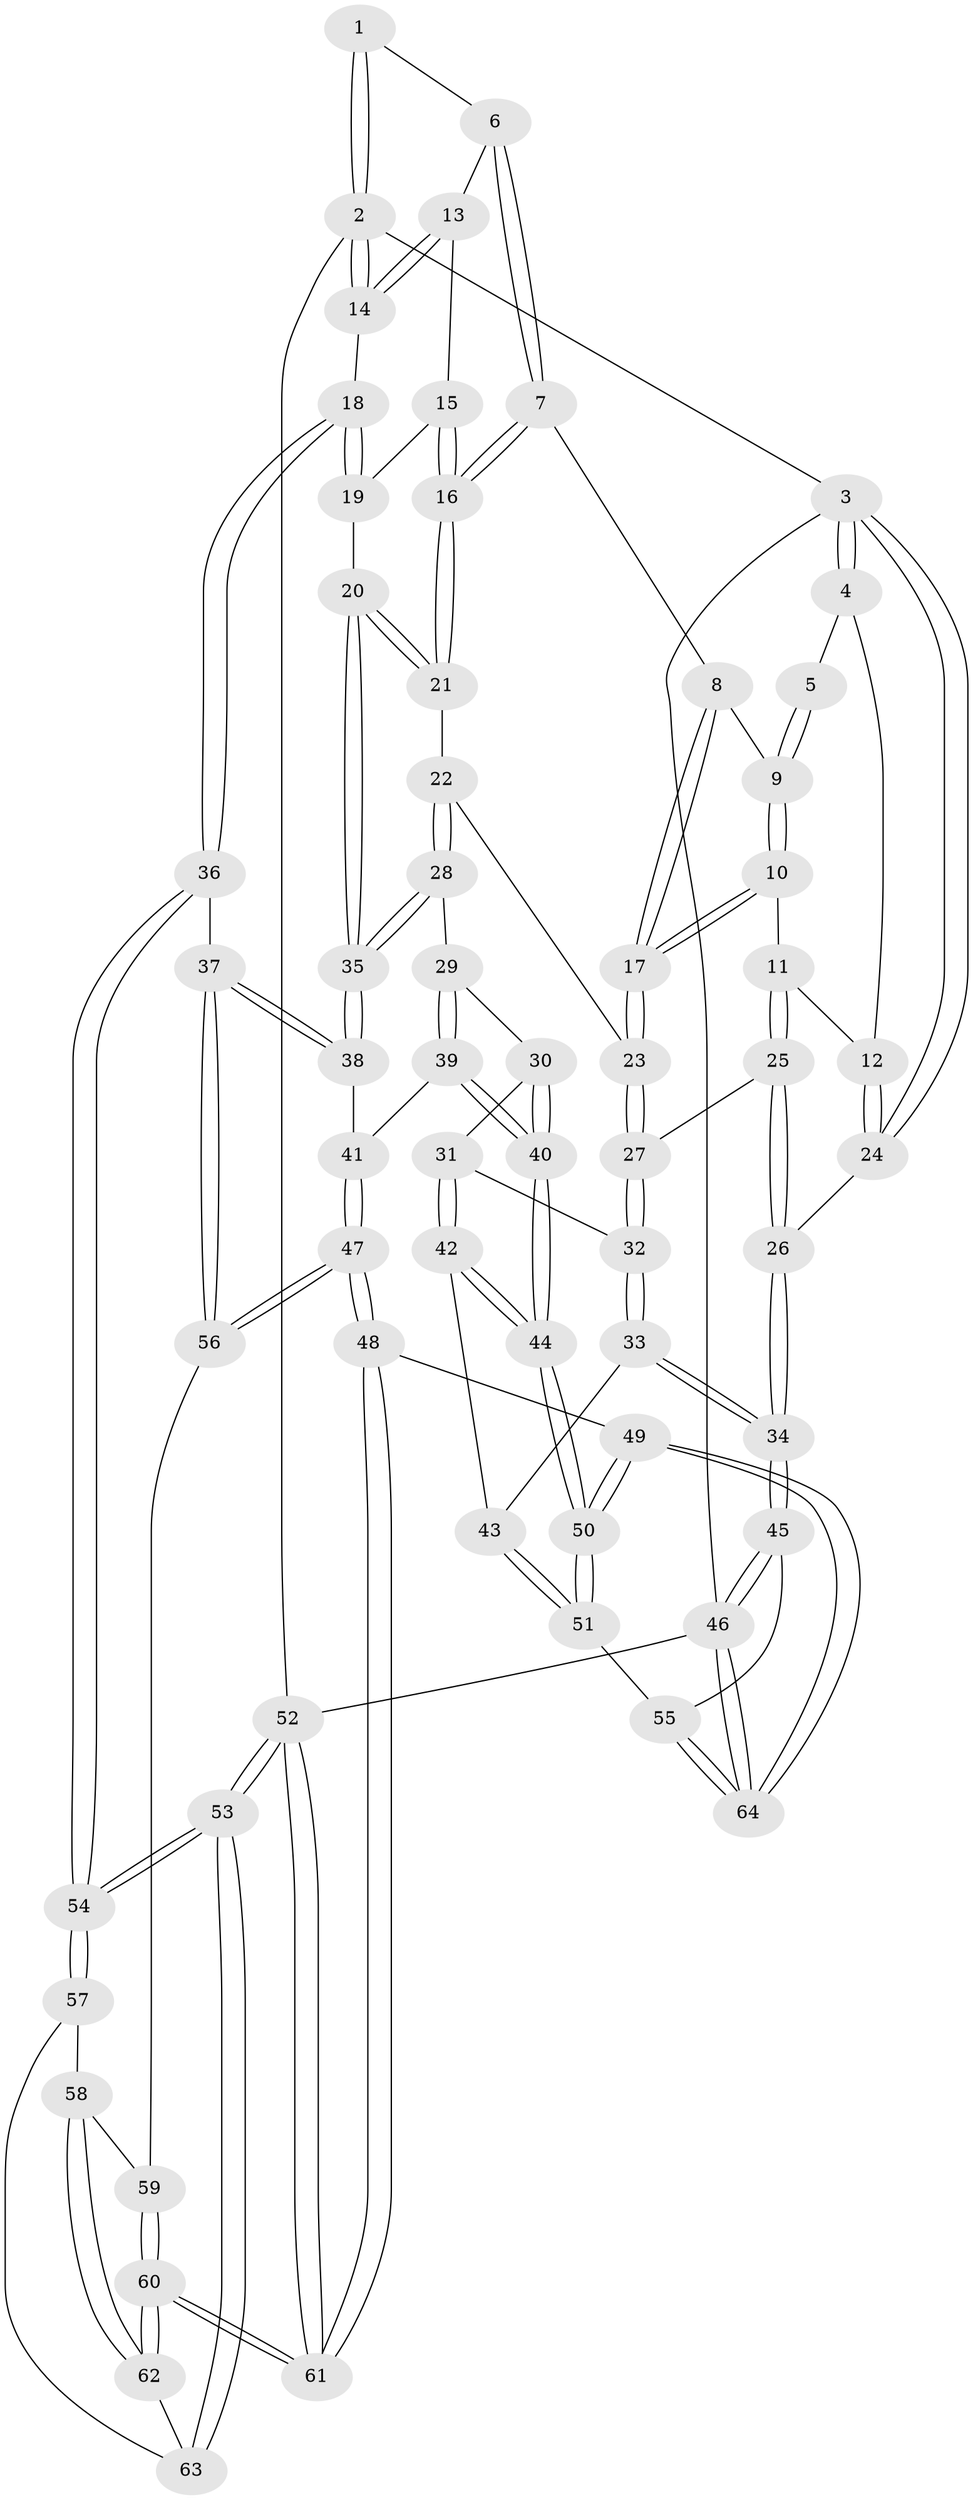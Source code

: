 // coarse degree distribution, {3: 0.21621621621621623, 6: 0.05405405405405406, 4: 0.5135135135135135, 5: 0.21621621621621623}
// Generated by graph-tools (version 1.1) at 2025/42/03/06/25 10:42:28]
// undirected, 64 vertices, 157 edges
graph export_dot {
graph [start="1"]
  node [color=gray90,style=filled];
  1 [pos="+0.6043763003161912+0"];
  2 [pos="+1+0"];
  3 [pos="+0+0"];
  4 [pos="+0+0"];
  5 [pos="+0.31311010314610777+0"];
  6 [pos="+0.6398241033969895+0.17489258648835762"];
  7 [pos="+0.5911881628479728+0.3052381305630323"];
  8 [pos="+0.4825921051394439+0.2769306926891431"];
  9 [pos="+0.29216615197760215+0.14622709347358212"];
  10 [pos="+0.2107537417699031+0.31254938388556525"];
  11 [pos="+0.16836390552040872+0.31182404375871414"];
  12 [pos="+0.15924303971027018+0.30772194138527115"];
  13 [pos="+0.8423377845569017+0.24376534540552627"];
  14 [pos="+1+0"];
  15 [pos="+0.8408441076661473+0.2953076916525685"];
  16 [pos="+0.606665533412169+0.4354509583282033"];
  17 [pos="+0.2686169354884097+0.4102963037669206"];
  18 [pos="+1+0.559918435249859"];
  19 [pos="+0.8701870575788722+0.3598922412562822"];
  20 [pos="+0.614943812408063+0.47603496261570977"];
  21 [pos="+0.6049414820402997+0.45807007462023064"];
  22 [pos="+0.2911154807429624+0.4542060372251509"];
  23 [pos="+0.2822929838226837+0.44469096578321193"];
  24 [pos="+0+0.21997731369287132"];
  25 [pos="+0+0.4982858261175178"];
  26 [pos="+0+0.5072708849375364"];
  27 [pos="+0.08236522458619915+0.559298722008962"];
  28 [pos="+0.2990456559905336+0.5890617151117333"];
  29 [pos="+0.29818162941568044+0.5979416716032895"];
  30 [pos="+0.20009746271115347+0.6470654124024088"];
  31 [pos="+0.13062227240489835+0.6534959707587441"];
  32 [pos="+0.08986676799983075+0.5934065582479586"];
  33 [pos="+0+0.7300554977643786"];
  34 [pos="+0+0.7386099282016151"];
  35 [pos="+0.6644298644151907+0.5956854508198086"];
  36 [pos="+1+0.563511684241093"];
  37 [pos="+0.6796345276807163+0.6243167248708213"];
  38 [pos="+0.6788245123593578+0.6234239585835329"];
  39 [pos="+0.33371156793854184+0.6705143272844978"];
  40 [pos="+0.20892079050295775+0.7877914234238471"];
  41 [pos="+0.35862444954182926+0.6922905190251056"];
  42 [pos="+0.09387704927301661+0.7453205277056669"];
  43 [pos="+0.05082844709160338+0.7494713463109995"];
  44 [pos="+0.18678051489677266+0.8281904248525841"];
  45 [pos="+0+0.8843809186000151"];
  46 [pos="+0+1"];
  47 [pos="+0.4025075763786333+0.8981083602610228"];
  48 [pos="+0.3450887891888874+1"];
  49 [pos="+0.33675582535906534+1"];
  50 [pos="+0.207726674878289+0.902465577725797"];
  51 [pos="+0.04770854144390432+0.8727518767313008"];
  52 [pos="+1+1"];
  53 [pos="+1+1"];
  54 [pos="+1+0.7803964953848831"];
  55 [pos="+0.0011229200241474344+0.8888152898840501"];
  56 [pos="+0.6793791994562245+0.6266287906097848"];
  57 [pos="+0.8431192370883319+0.8444042410938615"];
  58 [pos="+0.8150264862788119+0.8274409164167922"];
  59 [pos="+0.6864514168245933+0.6601315076788097"];
  60 [pos="+0.632362935134922+1"];
  61 [pos="+0.5903273719402276+1"];
  62 [pos="+0.6943475738667488+1"];
  63 [pos="+0.8545347933568977+0.9318389226203102"];
  64 [pos="+0.25376499965822785+1"];
  1 -- 2;
  1 -- 2;
  1 -- 6;
  2 -- 3;
  2 -- 14;
  2 -- 14;
  2 -- 52;
  3 -- 4;
  3 -- 4;
  3 -- 24;
  3 -- 24;
  3 -- 46;
  4 -- 5;
  4 -- 12;
  5 -- 9;
  5 -- 9;
  6 -- 7;
  6 -- 7;
  6 -- 13;
  7 -- 8;
  7 -- 16;
  7 -- 16;
  8 -- 9;
  8 -- 17;
  8 -- 17;
  9 -- 10;
  9 -- 10;
  10 -- 11;
  10 -- 17;
  10 -- 17;
  11 -- 12;
  11 -- 25;
  11 -- 25;
  12 -- 24;
  12 -- 24;
  13 -- 14;
  13 -- 14;
  13 -- 15;
  14 -- 18;
  15 -- 16;
  15 -- 16;
  15 -- 19;
  16 -- 21;
  16 -- 21;
  17 -- 23;
  17 -- 23;
  18 -- 19;
  18 -- 19;
  18 -- 36;
  18 -- 36;
  19 -- 20;
  20 -- 21;
  20 -- 21;
  20 -- 35;
  20 -- 35;
  21 -- 22;
  22 -- 23;
  22 -- 28;
  22 -- 28;
  23 -- 27;
  23 -- 27;
  24 -- 26;
  25 -- 26;
  25 -- 26;
  25 -- 27;
  26 -- 34;
  26 -- 34;
  27 -- 32;
  27 -- 32;
  28 -- 29;
  28 -- 35;
  28 -- 35;
  29 -- 30;
  29 -- 39;
  29 -- 39;
  30 -- 31;
  30 -- 40;
  30 -- 40;
  31 -- 32;
  31 -- 42;
  31 -- 42;
  32 -- 33;
  32 -- 33;
  33 -- 34;
  33 -- 34;
  33 -- 43;
  34 -- 45;
  34 -- 45;
  35 -- 38;
  35 -- 38;
  36 -- 37;
  36 -- 54;
  36 -- 54;
  37 -- 38;
  37 -- 38;
  37 -- 56;
  37 -- 56;
  38 -- 41;
  39 -- 40;
  39 -- 40;
  39 -- 41;
  40 -- 44;
  40 -- 44;
  41 -- 47;
  41 -- 47;
  42 -- 43;
  42 -- 44;
  42 -- 44;
  43 -- 51;
  43 -- 51;
  44 -- 50;
  44 -- 50;
  45 -- 46;
  45 -- 46;
  45 -- 55;
  46 -- 64;
  46 -- 64;
  46 -- 52;
  47 -- 48;
  47 -- 48;
  47 -- 56;
  47 -- 56;
  48 -- 49;
  48 -- 61;
  48 -- 61;
  49 -- 50;
  49 -- 50;
  49 -- 64;
  49 -- 64;
  50 -- 51;
  50 -- 51;
  51 -- 55;
  52 -- 53;
  52 -- 53;
  52 -- 61;
  52 -- 61;
  53 -- 54;
  53 -- 54;
  53 -- 63;
  53 -- 63;
  54 -- 57;
  54 -- 57;
  55 -- 64;
  55 -- 64;
  56 -- 59;
  57 -- 58;
  57 -- 63;
  58 -- 59;
  58 -- 62;
  58 -- 62;
  59 -- 60;
  59 -- 60;
  60 -- 61;
  60 -- 61;
  60 -- 62;
  60 -- 62;
  62 -- 63;
}
